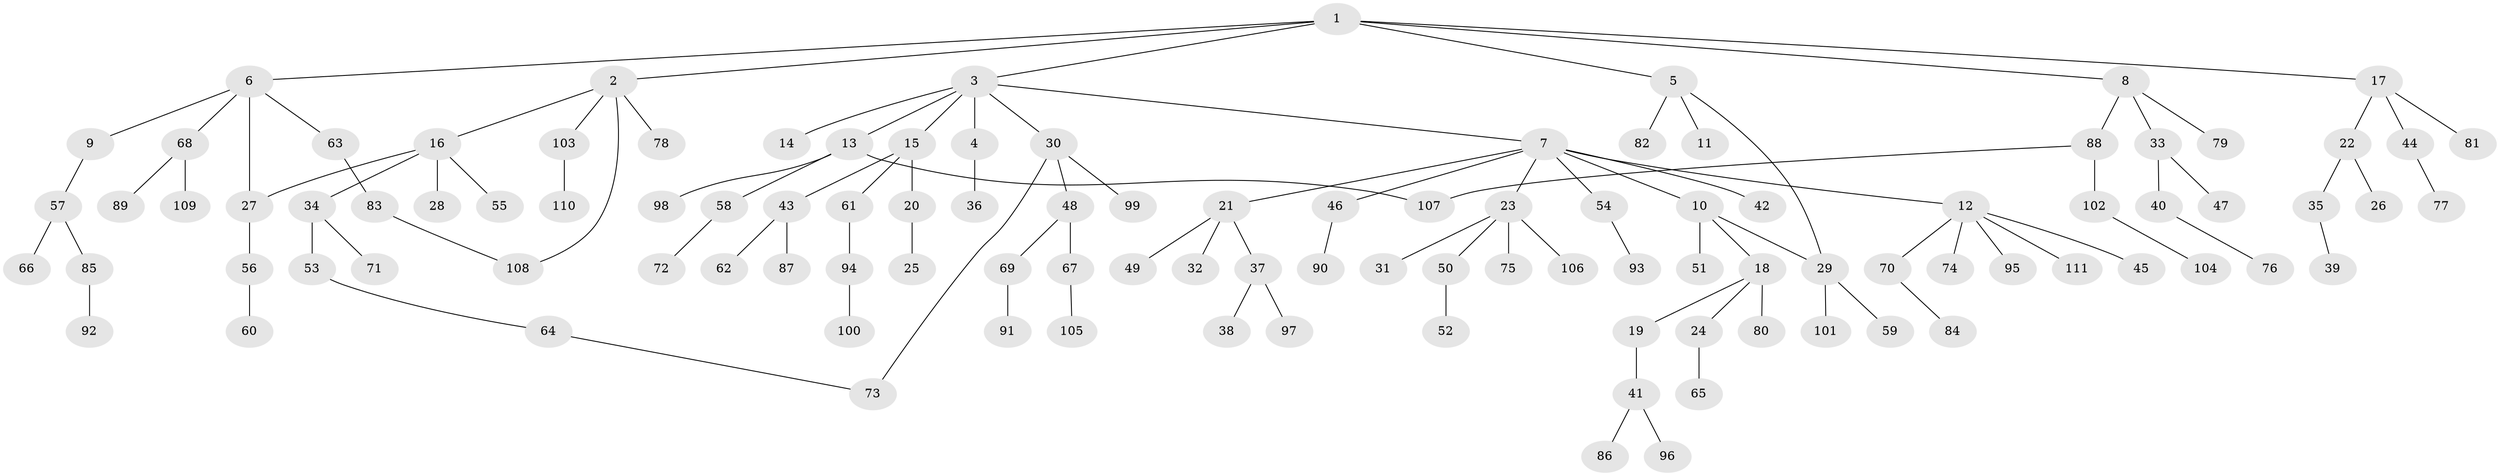 // Generated by graph-tools (version 1.1) at 2025/13/03/09/25 04:13:39]
// undirected, 111 vertices, 115 edges
graph export_dot {
graph [start="1"]
  node [color=gray90,style=filled];
  1;
  2;
  3;
  4;
  5;
  6;
  7;
  8;
  9;
  10;
  11;
  12;
  13;
  14;
  15;
  16;
  17;
  18;
  19;
  20;
  21;
  22;
  23;
  24;
  25;
  26;
  27;
  28;
  29;
  30;
  31;
  32;
  33;
  34;
  35;
  36;
  37;
  38;
  39;
  40;
  41;
  42;
  43;
  44;
  45;
  46;
  47;
  48;
  49;
  50;
  51;
  52;
  53;
  54;
  55;
  56;
  57;
  58;
  59;
  60;
  61;
  62;
  63;
  64;
  65;
  66;
  67;
  68;
  69;
  70;
  71;
  72;
  73;
  74;
  75;
  76;
  77;
  78;
  79;
  80;
  81;
  82;
  83;
  84;
  85;
  86;
  87;
  88;
  89;
  90;
  91;
  92;
  93;
  94;
  95;
  96;
  97;
  98;
  99;
  100;
  101;
  102;
  103;
  104;
  105;
  106;
  107;
  108;
  109;
  110;
  111;
  1 -- 2;
  1 -- 3;
  1 -- 5;
  1 -- 6;
  1 -- 8;
  1 -- 17;
  2 -- 16;
  2 -- 78;
  2 -- 103;
  2 -- 108;
  3 -- 4;
  3 -- 7;
  3 -- 13;
  3 -- 14;
  3 -- 15;
  3 -- 30;
  4 -- 36;
  5 -- 11;
  5 -- 82;
  5 -- 29;
  6 -- 9;
  6 -- 63;
  6 -- 68;
  6 -- 27;
  7 -- 10;
  7 -- 12;
  7 -- 21;
  7 -- 23;
  7 -- 42;
  7 -- 46;
  7 -- 54;
  8 -- 33;
  8 -- 79;
  8 -- 88;
  9 -- 57;
  10 -- 18;
  10 -- 29;
  10 -- 51;
  12 -- 45;
  12 -- 70;
  12 -- 74;
  12 -- 95;
  12 -- 111;
  13 -- 58;
  13 -- 98;
  13 -- 107;
  15 -- 20;
  15 -- 43;
  15 -- 61;
  16 -- 27;
  16 -- 28;
  16 -- 34;
  16 -- 55;
  17 -- 22;
  17 -- 44;
  17 -- 81;
  18 -- 19;
  18 -- 24;
  18 -- 80;
  19 -- 41;
  20 -- 25;
  21 -- 32;
  21 -- 37;
  21 -- 49;
  22 -- 26;
  22 -- 35;
  23 -- 31;
  23 -- 50;
  23 -- 75;
  23 -- 106;
  24 -- 65;
  27 -- 56;
  29 -- 59;
  29 -- 101;
  30 -- 48;
  30 -- 99;
  30 -- 73;
  33 -- 40;
  33 -- 47;
  34 -- 53;
  34 -- 71;
  35 -- 39;
  37 -- 38;
  37 -- 97;
  40 -- 76;
  41 -- 86;
  41 -- 96;
  43 -- 62;
  43 -- 87;
  44 -- 77;
  46 -- 90;
  48 -- 67;
  48 -- 69;
  50 -- 52;
  53 -- 64;
  54 -- 93;
  56 -- 60;
  57 -- 66;
  57 -- 85;
  58 -- 72;
  61 -- 94;
  63 -- 83;
  64 -- 73;
  67 -- 105;
  68 -- 89;
  68 -- 109;
  69 -- 91;
  70 -- 84;
  83 -- 108;
  85 -- 92;
  88 -- 102;
  88 -- 107;
  94 -- 100;
  102 -- 104;
  103 -- 110;
}
